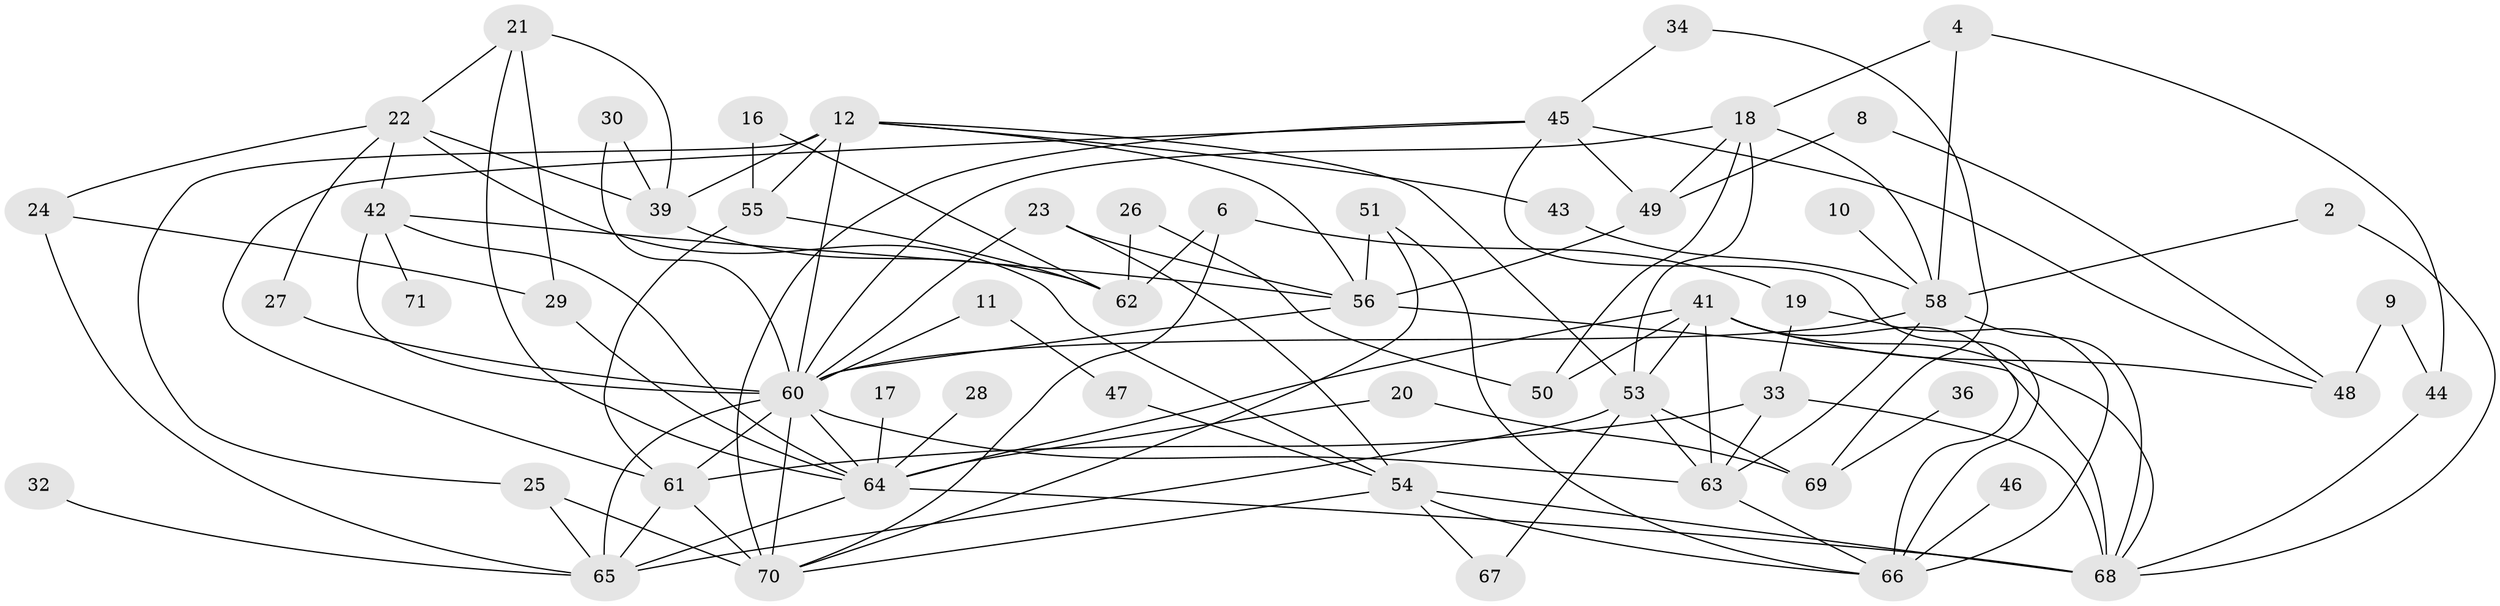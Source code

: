 // original degree distribution, {2: 0.3049645390070922, 0: 0.10638297872340426, 4: 0.18439716312056736, 5: 0.05673758865248227, 1: 0.09929078014184398, 3: 0.19148936170212766, 6: 0.028368794326241134, 7: 0.0070921985815602835, 8: 0.02127659574468085}
// Generated by graph-tools (version 1.1) at 2025/25/03/09/25 03:25:14]
// undirected, 56 vertices, 114 edges
graph export_dot {
graph [start="1"]
  node [color=gray90,style=filled];
  2;
  4;
  6;
  8;
  9;
  10;
  11;
  12;
  16;
  17;
  18;
  19;
  20;
  21;
  22;
  23;
  24;
  25;
  26;
  27;
  28;
  29;
  30;
  32;
  33;
  34;
  36;
  39;
  41;
  42;
  43;
  44;
  45;
  46;
  47;
  48;
  49;
  50;
  51;
  53;
  54;
  55;
  56;
  58;
  60;
  61;
  62;
  63;
  64;
  65;
  66;
  67;
  68;
  69;
  70;
  71;
  2 -- 58 [weight=1.0];
  2 -- 68 [weight=1.0];
  4 -- 18 [weight=1.0];
  4 -- 44 [weight=1.0];
  4 -- 58 [weight=1.0];
  6 -- 19 [weight=1.0];
  6 -- 62 [weight=1.0];
  6 -- 70 [weight=1.0];
  8 -- 48 [weight=1.0];
  8 -- 49 [weight=1.0];
  9 -- 44 [weight=1.0];
  9 -- 48 [weight=1.0];
  10 -- 58 [weight=1.0];
  11 -- 47 [weight=1.0];
  11 -- 60 [weight=1.0];
  12 -- 25 [weight=1.0];
  12 -- 39 [weight=1.0];
  12 -- 43 [weight=1.0];
  12 -- 53 [weight=1.0];
  12 -- 55 [weight=1.0];
  12 -- 56 [weight=1.0];
  12 -- 60 [weight=1.0];
  16 -- 55 [weight=1.0];
  16 -- 62 [weight=1.0];
  17 -- 64 [weight=1.0];
  18 -- 49 [weight=1.0];
  18 -- 50 [weight=1.0];
  18 -- 53 [weight=1.0];
  18 -- 58 [weight=1.0];
  18 -- 60 [weight=1.0];
  19 -- 33 [weight=1.0];
  19 -- 66 [weight=1.0];
  20 -- 64 [weight=1.0];
  20 -- 69 [weight=1.0];
  21 -- 22 [weight=1.0];
  21 -- 29 [weight=1.0];
  21 -- 39 [weight=1.0];
  21 -- 64 [weight=1.0];
  22 -- 24 [weight=1.0];
  22 -- 27 [weight=1.0];
  22 -- 39 [weight=1.0];
  22 -- 42 [weight=1.0];
  22 -- 54 [weight=1.0];
  23 -- 54 [weight=1.0];
  23 -- 56 [weight=1.0];
  23 -- 60 [weight=1.0];
  24 -- 29 [weight=1.0];
  24 -- 65 [weight=1.0];
  25 -- 65 [weight=1.0];
  25 -- 70 [weight=1.0];
  26 -- 50 [weight=1.0];
  26 -- 62 [weight=1.0];
  27 -- 60 [weight=1.0];
  28 -- 64 [weight=1.0];
  29 -- 64 [weight=1.0];
  30 -- 39 [weight=1.0];
  30 -- 60 [weight=1.0];
  32 -- 65 [weight=1.0];
  33 -- 61 [weight=1.0];
  33 -- 63 [weight=1.0];
  33 -- 68 [weight=1.0];
  34 -- 45 [weight=1.0];
  34 -- 69 [weight=1.0];
  36 -- 69 [weight=1.0];
  39 -- 62 [weight=1.0];
  41 -- 48 [weight=1.0];
  41 -- 50 [weight=2.0];
  41 -- 53 [weight=1.0];
  41 -- 63 [weight=1.0];
  41 -- 64 [weight=1.0];
  41 -- 66 [weight=1.0];
  41 -- 68 [weight=1.0];
  42 -- 56 [weight=1.0];
  42 -- 60 [weight=1.0];
  42 -- 64 [weight=1.0];
  42 -- 71 [weight=1.0];
  43 -- 58 [weight=1.0];
  44 -- 68 [weight=1.0];
  45 -- 48 [weight=1.0];
  45 -- 49 [weight=1.0];
  45 -- 61 [weight=1.0];
  45 -- 66 [weight=1.0];
  45 -- 70 [weight=1.0];
  46 -- 66 [weight=1.0];
  47 -- 54 [weight=1.0];
  49 -- 56 [weight=1.0];
  51 -- 56 [weight=1.0];
  51 -- 66 [weight=1.0];
  51 -- 70 [weight=1.0];
  53 -- 63 [weight=1.0];
  53 -- 65 [weight=1.0];
  53 -- 67 [weight=1.0];
  53 -- 69 [weight=1.0];
  54 -- 66 [weight=1.0];
  54 -- 67 [weight=1.0];
  54 -- 68 [weight=3.0];
  54 -- 70 [weight=1.0];
  55 -- 61 [weight=1.0];
  55 -- 62 [weight=2.0];
  56 -- 60 [weight=1.0];
  56 -- 68 [weight=1.0];
  58 -- 60 [weight=1.0];
  58 -- 63 [weight=1.0];
  58 -- 68 [weight=1.0];
  60 -- 61 [weight=1.0];
  60 -- 63 [weight=1.0];
  60 -- 64 [weight=1.0];
  60 -- 65 [weight=2.0];
  60 -- 70 [weight=1.0];
  61 -- 65 [weight=1.0];
  61 -- 70 [weight=2.0];
  63 -- 66 [weight=1.0];
  64 -- 65 [weight=1.0];
  64 -- 68 [weight=1.0];
}
